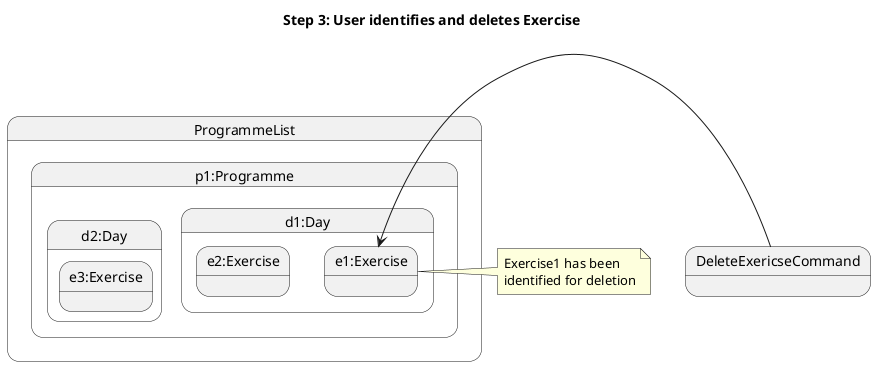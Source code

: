 @startuml
' Step 2: User executes delete command
title Step 3: User identifies and deletes Exercise

state ProgrammeList {
  state "p1:Programme" as P1 {
    state "d1:Day" as D1 {
      state "e1:Exercise" as E1
      state "e2:Exercise" as E2
    }
    state "d2:Day" as D2 {
      state "e3:Exercise" as E3
    }
  }
}

note right of E1
  Exercise1 has been
  identified for deletion
end note


' Current pointer indicator
state "DeleteExericseCommand" as CS
CS -> E1
@enduml